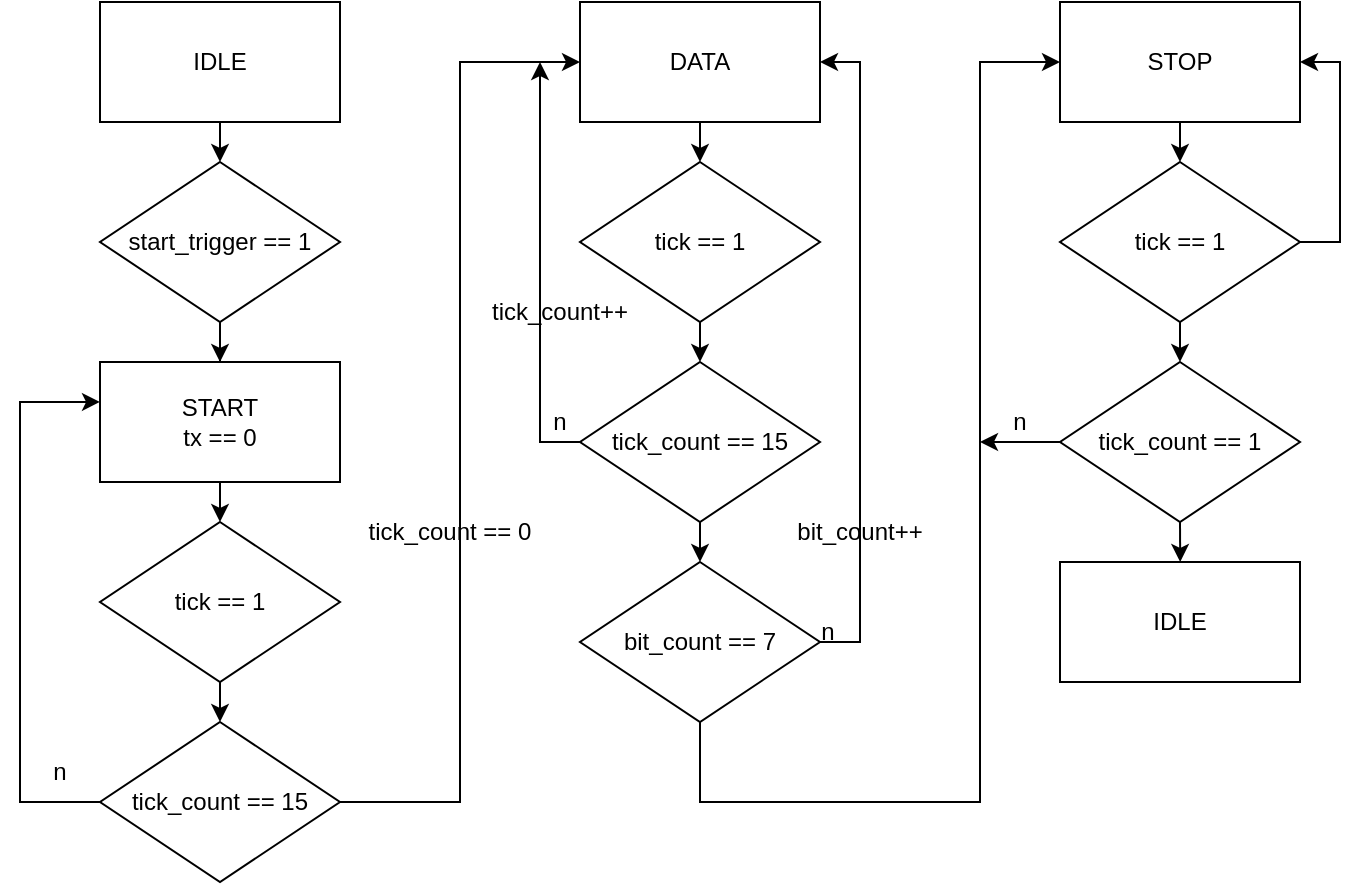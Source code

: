 <mxfile version="26.1.1">
  <diagram name="페이지-1" id="M6Af67QwiGyiAIbmwvLa">
    <mxGraphModel dx="830" dy="453" grid="1" gridSize="10" guides="1" tooltips="1" connect="1" arrows="1" fold="1" page="1" pageScale="1" pageWidth="827" pageHeight="1169" math="0" shadow="0">
      <root>
        <mxCell id="0" />
        <mxCell id="1" parent="0" />
        <mxCell id="DsJRJuIGDHreaTdG7w3E-3" style="edgeStyle=orthogonalEdgeStyle;rounded=0;orthogonalLoop=1;jettySize=auto;html=1;exitX=0.5;exitY=1;exitDx=0;exitDy=0;entryX=0.5;entryY=0;entryDx=0;entryDy=0;" edge="1" parent="1" source="DsJRJuIGDHreaTdG7w3E-1" target="DsJRJuIGDHreaTdG7w3E-2">
          <mxGeometry relative="1" as="geometry" />
        </mxCell>
        <mxCell id="DsJRJuIGDHreaTdG7w3E-1" value="IDLE" style="rounded=0;whiteSpace=wrap;html=1;" vertex="1" parent="1">
          <mxGeometry x="80" y="80" width="120" height="60" as="geometry" />
        </mxCell>
        <mxCell id="DsJRJuIGDHreaTdG7w3E-5" style="edgeStyle=orthogonalEdgeStyle;rounded=0;orthogonalLoop=1;jettySize=auto;html=1;entryX=0.5;entryY=0;entryDx=0;entryDy=0;" edge="1" parent="1" source="DsJRJuIGDHreaTdG7w3E-2" target="DsJRJuIGDHreaTdG7w3E-4">
          <mxGeometry relative="1" as="geometry" />
        </mxCell>
        <mxCell id="DsJRJuIGDHreaTdG7w3E-2" value="start_trigger == 1" style="rhombus;whiteSpace=wrap;html=1;" vertex="1" parent="1">
          <mxGeometry x="80" y="160" width="120" height="80" as="geometry" />
        </mxCell>
        <mxCell id="DsJRJuIGDHreaTdG7w3E-9" style="edgeStyle=orthogonalEdgeStyle;rounded=0;orthogonalLoop=1;jettySize=auto;html=1;exitX=0.5;exitY=1;exitDx=0;exitDy=0;entryX=0.5;entryY=0;entryDx=0;entryDy=0;" edge="1" parent="1" source="DsJRJuIGDHreaTdG7w3E-4" target="DsJRJuIGDHreaTdG7w3E-6">
          <mxGeometry relative="1" as="geometry" />
        </mxCell>
        <mxCell id="DsJRJuIGDHreaTdG7w3E-4" value="START&lt;div&gt;tx == 0&lt;/div&gt;" style="rounded=0;whiteSpace=wrap;html=1;" vertex="1" parent="1">
          <mxGeometry x="80" y="260" width="120" height="60" as="geometry" />
        </mxCell>
        <mxCell id="DsJRJuIGDHreaTdG7w3E-10" style="edgeStyle=orthogonalEdgeStyle;rounded=0;orthogonalLoop=1;jettySize=auto;html=1;exitX=0.5;exitY=1;exitDx=0;exitDy=0;entryX=0.5;entryY=0;entryDx=0;entryDy=0;" edge="1" parent="1" source="DsJRJuIGDHreaTdG7w3E-6" target="DsJRJuIGDHreaTdG7w3E-8">
          <mxGeometry relative="1" as="geometry" />
        </mxCell>
        <mxCell id="DsJRJuIGDHreaTdG7w3E-6" value="tick == 1" style="rhombus;whiteSpace=wrap;html=1;" vertex="1" parent="1">
          <mxGeometry x="80" y="340" width="120" height="80" as="geometry" />
        </mxCell>
        <mxCell id="DsJRJuIGDHreaTdG7w3E-11" style="edgeStyle=orthogonalEdgeStyle;rounded=0;orthogonalLoop=1;jettySize=auto;html=1;exitX=0;exitY=0.5;exitDx=0;exitDy=0;entryX=0;entryY=0.333;entryDx=0;entryDy=0;entryPerimeter=0;" edge="1" parent="1" source="DsJRJuIGDHreaTdG7w3E-8" target="DsJRJuIGDHreaTdG7w3E-4">
          <mxGeometry relative="1" as="geometry">
            <mxPoint x="60" y="280" as="targetPoint" />
            <Array as="points">
              <mxPoint x="40" y="480" />
              <mxPoint x="40" y="280" />
            </Array>
          </mxGeometry>
        </mxCell>
        <mxCell id="DsJRJuIGDHreaTdG7w3E-13" style="edgeStyle=orthogonalEdgeStyle;rounded=0;orthogonalLoop=1;jettySize=auto;html=1;exitX=1;exitY=0.5;exitDx=0;exitDy=0;entryX=0;entryY=0.5;entryDx=0;entryDy=0;" edge="1" parent="1" source="DsJRJuIGDHreaTdG7w3E-8" target="DsJRJuIGDHreaTdG7w3E-12">
          <mxGeometry relative="1" as="geometry" />
        </mxCell>
        <mxCell id="DsJRJuIGDHreaTdG7w3E-8" value="tick_count == 15" style="rhombus;whiteSpace=wrap;html=1;" vertex="1" parent="1">
          <mxGeometry x="80" y="440" width="120" height="80" as="geometry" />
        </mxCell>
        <mxCell id="DsJRJuIGDHreaTdG7w3E-12" value="DATA" style="rounded=0;whiteSpace=wrap;html=1;" vertex="1" parent="1">
          <mxGeometry x="320" y="80" width="120" height="60" as="geometry" />
        </mxCell>
        <mxCell id="DsJRJuIGDHreaTdG7w3E-14" value="n" style="text;html=1;align=center;verticalAlign=middle;whiteSpace=wrap;rounded=0;" vertex="1" parent="1">
          <mxGeometry x="30" y="450" width="60" height="30" as="geometry" />
        </mxCell>
        <mxCell id="DsJRJuIGDHreaTdG7w3E-19" style="edgeStyle=orthogonalEdgeStyle;rounded=0;orthogonalLoop=1;jettySize=auto;html=1;exitX=0.5;exitY=1;exitDx=0;exitDy=0;entryX=0.5;entryY=0;entryDx=0;entryDy=0;" edge="1" parent="1" target="DsJRJuIGDHreaTdG7w3E-21">
          <mxGeometry relative="1" as="geometry">
            <mxPoint x="380" y="140" as="sourcePoint" />
          </mxGeometry>
        </mxCell>
        <mxCell id="DsJRJuIGDHreaTdG7w3E-20" style="edgeStyle=orthogonalEdgeStyle;rounded=0;orthogonalLoop=1;jettySize=auto;html=1;exitX=0.5;exitY=1;exitDx=0;exitDy=0;entryX=0.5;entryY=0;entryDx=0;entryDy=0;" edge="1" parent="1" source="DsJRJuIGDHreaTdG7w3E-21" target="DsJRJuIGDHreaTdG7w3E-22">
          <mxGeometry relative="1" as="geometry" />
        </mxCell>
        <mxCell id="DsJRJuIGDHreaTdG7w3E-21" value="tick == 1" style="rhombus;whiteSpace=wrap;html=1;" vertex="1" parent="1">
          <mxGeometry x="320" y="160" width="120" height="80" as="geometry" />
        </mxCell>
        <mxCell id="DsJRJuIGDHreaTdG7w3E-23" style="edgeStyle=orthogonalEdgeStyle;rounded=0;orthogonalLoop=1;jettySize=auto;html=1;exitX=0;exitY=0.5;exitDx=0;exitDy=0;" edge="1" parent="1" source="DsJRJuIGDHreaTdG7w3E-22">
          <mxGeometry relative="1" as="geometry">
            <mxPoint x="300" y="110" as="targetPoint" />
          </mxGeometry>
        </mxCell>
        <mxCell id="DsJRJuIGDHreaTdG7w3E-26" style="edgeStyle=orthogonalEdgeStyle;rounded=0;orthogonalLoop=1;jettySize=auto;html=1;exitX=0.5;exitY=1;exitDx=0;exitDy=0;entryX=0.5;entryY=0;entryDx=0;entryDy=0;" edge="1" parent="1" source="DsJRJuIGDHreaTdG7w3E-22" target="DsJRJuIGDHreaTdG7w3E-25">
          <mxGeometry relative="1" as="geometry" />
        </mxCell>
        <mxCell id="DsJRJuIGDHreaTdG7w3E-22" value="tick_count == 15" style="rhombus;whiteSpace=wrap;html=1;" vertex="1" parent="1">
          <mxGeometry x="320" y="260" width="120" height="80" as="geometry" />
        </mxCell>
        <mxCell id="DsJRJuIGDHreaTdG7w3E-24" value="n" style="text;html=1;align=center;verticalAlign=middle;whiteSpace=wrap;rounded=0;" vertex="1" parent="1">
          <mxGeometry x="280" y="275" width="60" height="30" as="geometry" />
        </mxCell>
        <mxCell id="DsJRJuIGDHreaTdG7w3E-28" style="edgeStyle=orthogonalEdgeStyle;rounded=0;orthogonalLoop=1;jettySize=auto;html=1;exitX=1;exitY=0.5;exitDx=0;exitDy=0;entryX=1;entryY=0.5;entryDx=0;entryDy=0;" edge="1" parent="1" source="DsJRJuIGDHreaTdG7w3E-25" target="DsJRJuIGDHreaTdG7w3E-12">
          <mxGeometry relative="1" as="geometry">
            <mxPoint x="480" y="110" as="targetPoint" />
          </mxGeometry>
        </mxCell>
        <mxCell id="DsJRJuIGDHreaTdG7w3E-25" value="bit_count == 7" style="rhombus;whiteSpace=wrap;html=1;" vertex="1" parent="1">
          <mxGeometry x="320" y="360" width="120" height="80" as="geometry" />
        </mxCell>
        <mxCell id="DsJRJuIGDHreaTdG7w3E-29" value="n" style="text;html=1;align=center;verticalAlign=middle;whiteSpace=wrap;rounded=0;" vertex="1" parent="1">
          <mxGeometry x="414" y="380" width="60" height="30" as="geometry" />
        </mxCell>
        <mxCell id="DsJRJuIGDHreaTdG7w3E-36" style="edgeStyle=orthogonalEdgeStyle;rounded=0;orthogonalLoop=1;jettySize=auto;html=1;exitX=0.5;exitY=1;exitDx=0;exitDy=0;entryX=0.5;entryY=0;entryDx=0;entryDy=0;" edge="1" parent="1" source="DsJRJuIGDHreaTdG7w3E-30" target="DsJRJuIGDHreaTdG7w3E-34">
          <mxGeometry relative="1" as="geometry" />
        </mxCell>
        <mxCell id="DsJRJuIGDHreaTdG7w3E-30" value="STOP" style="rounded=0;whiteSpace=wrap;html=1;" vertex="1" parent="1">
          <mxGeometry x="560" y="80" width="120" height="60" as="geometry" />
        </mxCell>
        <mxCell id="DsJRJuIGDHreaTdG7w3E-33" value="" style="endArrow=classic;html=1;rounded=0;exitX=0.5;exitY=1;exitDx=0;exitDy=0;entryX=0;entryY=0.5;entryDx=0;entryDy=0;" edge="1" parent="1" source="DsJRJuIGDHreaTdG7w3E-25" target="DsJRJuIGDHreaTdG7w3E-30">
          <mxGeometry width="50" height="50" relative="1" as="geometry">
            <mxPoint x="440" y="490" as="sourcePoint" />
            <mxPoint x="520" y="110" as="targetPoint" />
            <Array as="points">
              <mxPoint x="380" y="480" />
              <mxPoint x="520" y="480" />
              <mxPoint x="520" y="110" />
            </Array>
          </mxGeometry>
        </mxCell>
        <mxCell id="DsJRJuIGDHreaTdG7w3E-37" style="edgeStyle=orthogonalEdgeStyle;rounded=0;orthogonalLoop=1;jettySize=auto;html=1;exitX=0.5;exitY=1;exitDx=0;exitDy=0;entryX=0.5;entryY=0;entryDx=0;entryDy=0;" edge="1" parent="1" source="DsJRJuIGDHreaTdG7w3E-34" target="DsJRJuIGDHreaTdG7w3E-35">
          <mxGeometry relative="1" as="geometry" />
        </mxCell>
        <mxCell id="DsJRJuIGDHreaTdG7w3E-43" style="edgeStyle=orthogonalEdgeStyle;rounded=0;orthogonalLoop=1;jettySize=auto;html=1;exitX=1;exitY=0.5;exitDx=0;exitDy=0;entryX=1;entryY=0.5;entryDx=0;entryDy=0;" edge="1" parent="1" source="DsJRJuIGDHreaTdG7w3E-34" target="DsJRJuIGDHreaTdG7w3E-30">
          <mxGeometry relative="1" as="geometry">
            <mxPoint x="710" y="110" as="targetPoint" />
          </mxGeometry>
        </mxCell>
        <mxCell id="DsJRJuIGDHreaTdG7w3E-34" value="tick == 1" style="rhombus;whiteSpace=wrap;html=1;" vertex="1" parent="1">
          <mxGeometry x="560" y="160" width="120" height="80" as="geometry" />
        </mxCell>
        <mxCell id="DsJRJuIGDHreaTdG7w3E-38" style="edgeStyle=orthogonalEdgeStyle;rounded=0;orthogonalLoop=1;jettySize=auto;html=1;exitX=0.5;exitY=1;exitDx=0;exitDy=0;" edge="1" parent="1" source="DsJRJuIGDHreaTdG7w3E-35">
          <mxGeometry relative="1" as="geometry">
            <mxPoint x="620.095" y="360" as="targetPoint" />
          </mxGeometry>
        </mxCell>
        <mxCell id="DsJRJuIGDHreaTdG7w3E-40" style="edgeStyle=orthogonalEdgeStyle;rounded=0;orthogonalLoop=1;jettySize=auto;html=1;exitX=0;exitY=0.5;exitDx=0;exitDy=0;" edge="1" parent="1" source="DsJRJuIGDHreaTdG7w3E-35">
          <mxGeometry relative="1" as="geometry">
            <mxPoint x="520" y="300" as="targetPoint" />
          </mxGeometry>
        </mxCell>
        <mxCell id="DsJRJuIGDHreaTdG7w3E-35" value="tick_count == 1" style="rhombus;whiteSpace=wrap;html=1;" vertex="1" parent="1">
          <mxGeometry x="560" y="260" width="120" height="80" as="geometry" />
        </mxCell>
        <mxCell id="DsJRJuIGDHreaTdG7w3E-39" value="IDLE" style="rounded=0;whiteSpace=wrap;html=1;" vertex="1" parent="1">
          <mxGeometry x="560" y="360" width="120" height="60" as="geometry" />
        </mxCell>
        <mxCell id="DsJRJuIGDHreaTdG7w3E-41" value="bit_count++" style="text;html=1;align=center;verticalAlign=middle;whiteSpace=wrap;rounded=0;" vertex="1" parent="1">
          <mxGeometry x="430" y="330" width="60" height="30" as="geometry" />
        </mxCell>
        <mxCell id="DsJRJuIGDHreaTdG7w3E-42" value="n" style="text;html=1;align=center;verticalAlign=middle;whiteSpace=wrap;rounded=0;" vertex="1" parent="1">
          <mxGeometry x="510" y="275" width="60" height="30" as="geometry" />
        </mxCell>
        <mxCell id="DsJRJuIGDHreaTdG7w3E-44" value="tick_count == 0" style="text;html=1;align=center;verticalAlign=middle;whiteSpace=wrap;rounded=0;" vertex="1" parent="1">
          <mxGeometry x="210" y="330" width="90" height="30" as="geometry" />
        </mxCell>
        <mxCell id="DsJRJuIGDHreaTdG7w3E-45" value="tick_count++" style="text;html=1;align=center;verticalAlign=middle;whiteSpace=wrap;rounded=0;" vertex="1" parent="1">
          <mxGeometry x="280" y="220" width="60" height="30" as="geometry" />
        </mxCell>
      </root>
    </mxGraphModel>
  </diagram>
</mxfile>
